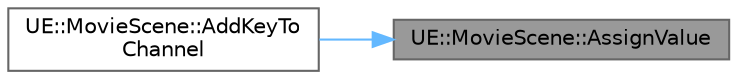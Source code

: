 digraph "UE::MovieScene::AssignValue"
{
 // INTERACTIVE_SVG=YES
 // LATEX_PDF_SIZE
  bgcolor="transparent";
  edge [fontname=Helvetica,fontsize=10,labelfontname=Helvetica,labelfontsize=10];
  node [fontname=Helvetica,fontsize=10,shape=box,height=0.2,width=0.4];
  rankdir="RL";
  Node1 [id="Node000001",label="UE::MovieScene::AssignValue",height=0.2,width=0.4,color="gray40", fillcolor="grey60", style="filled", fontcolor="black",tooltip="Called to assign a specific value in a channel."];
  Node1 -> Node2 [id="edge1_Node000001_Node000002",dir="back",color="steelblue1",style="solid",tooltip=" "];
  Node2 [id="Node000002",label="UE::MovieScene::AddKeyTo\lChannel",height=0.2,width=0.4,color="grey40", fillcolor="white", style="filled",URL="$d1/dd1/namespaceUE_1_1MovieScene.html#a46f10f17a16327012915b1acd179eef6",tooltip="Add a key to a channel, or update an existing key if one already exists at this time."];
}
